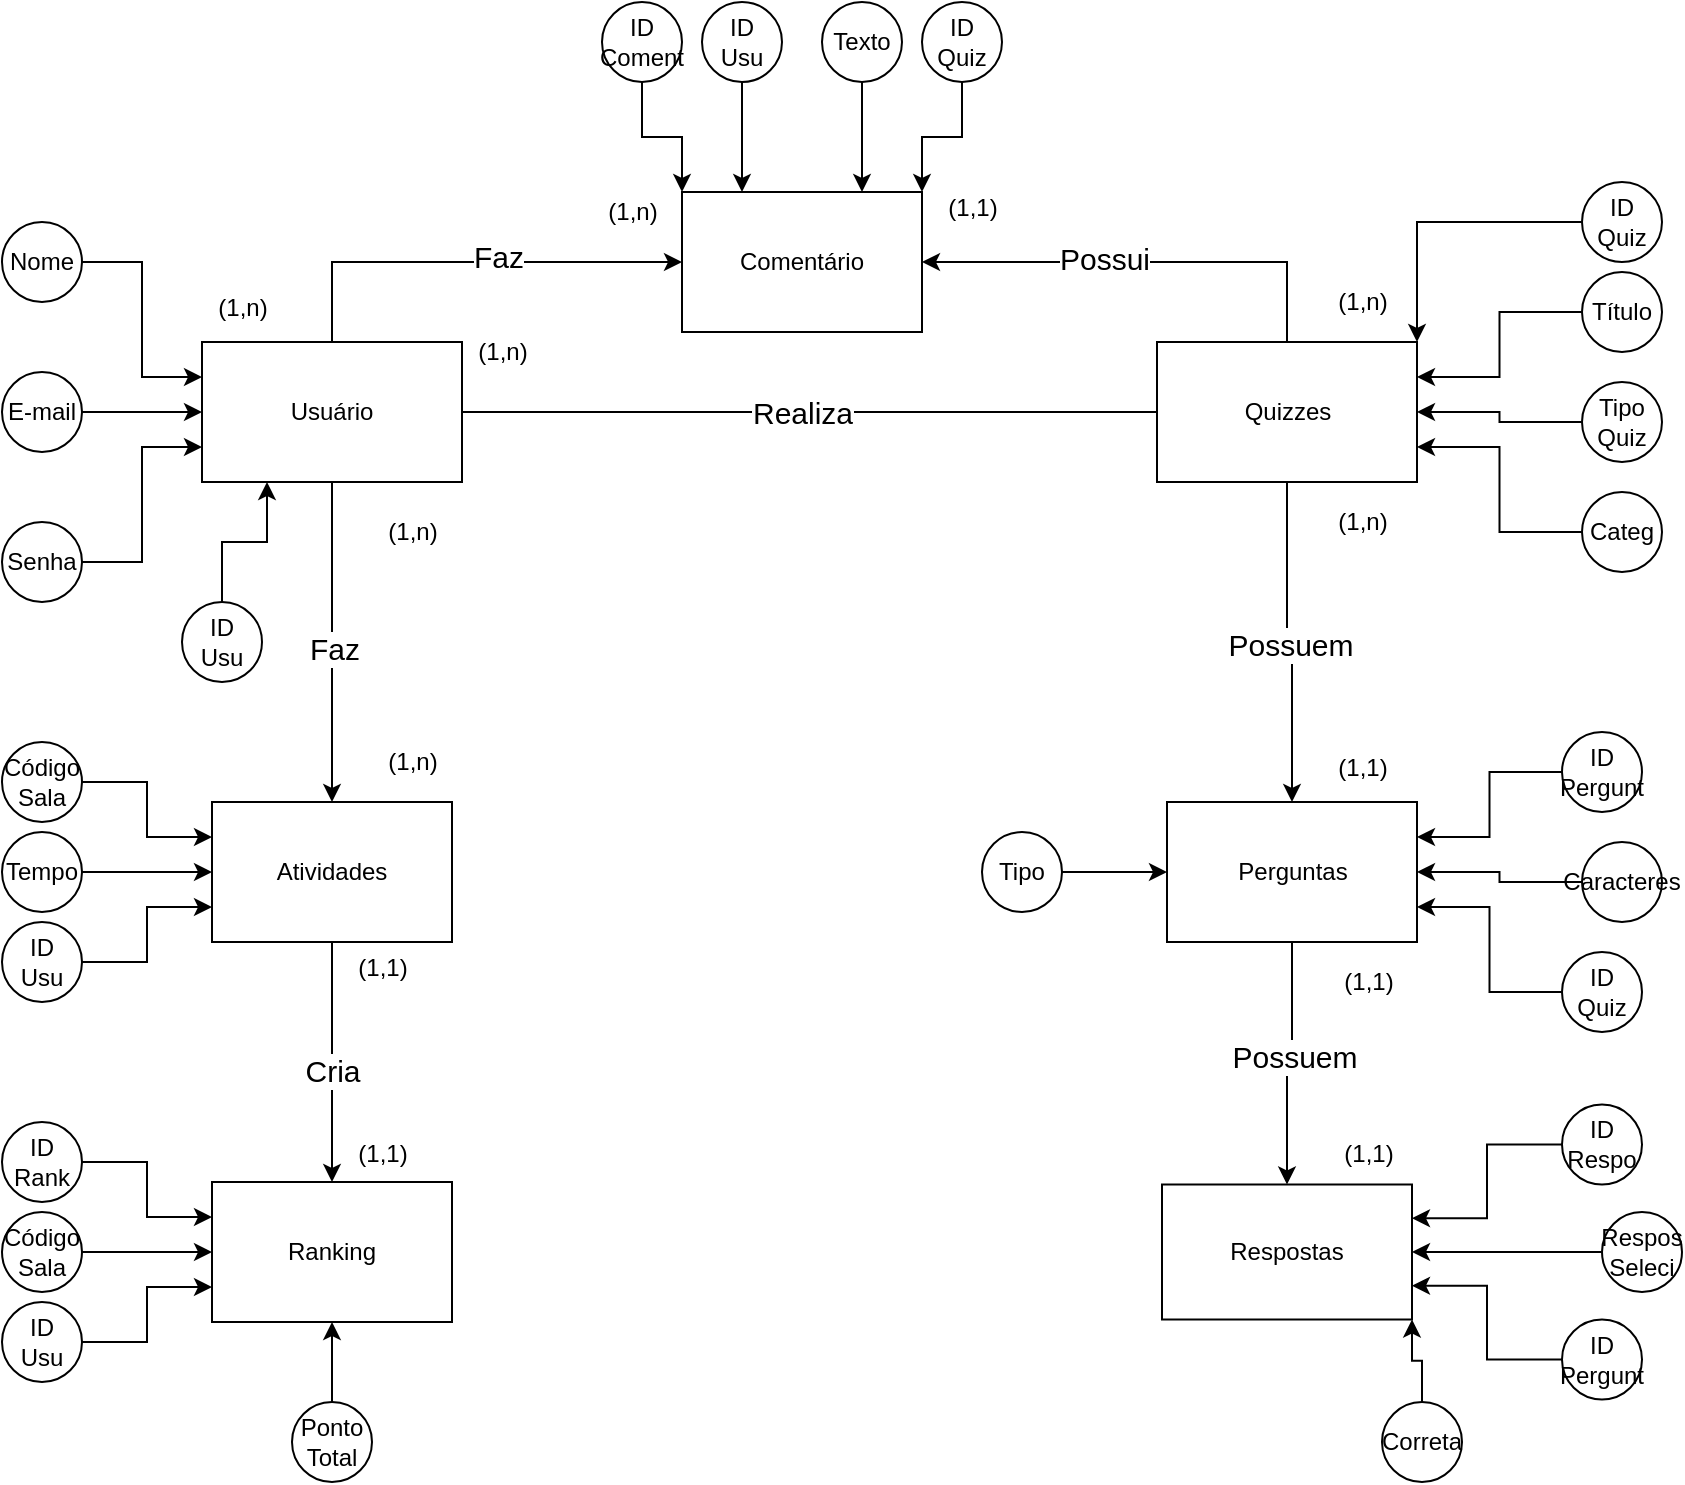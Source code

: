 <mxfile version="24.7.14">
  <diagram id="R2lEEEUBdFMjLlhIrx00" name="Page-1">
    <mxGraphModel dx="1393" dy="755" grid="1" gridSize="10" guides="1" tooltips="1" connect="1" arrows="1" fold="1" page="1" pageScale="1" pageWidth="850" pageHeight="1100" math="0" shadow="0" extFonts="Permanent Marker^https://fonts.googleapis.com/css?family=Permanent+Marker">
      <root>
        <mxCell id="0" />
        <mxCell id="1" parent="0" />
        <mxCell id="keiCmi9gTDB518gkM9KE-36" style="edgeStyle=orthogonalEdgeStyle;rounded=0;orthogonalLoop=1;jettySize=auto;html=1;exitX=0.5;exitY=1;exitDx=0;exitDy=0;" edge="1" parent="1" source="keiCmi9gTDB518gkM9KE-1" target="keiCmi9gTDB518gkM9KE-31">
          <mxGeometry relative="1" as="geometry" />
        </mxCell>
        <mxCell id="keiCmi9gTDB518gkM9KE-37" value="&lt;font style=&quot;font-size: 15px;&quot;&gt;Faz&lt;/font&gt;" style="edgeLabel;html=1;align=center;verticalAlign=middle;resizable=0;points=[];" vertex="1" connectable="0" parent="keiCmi9gTDB518gkM9KE-36">
          <mxGeometry x="0.037" y="1" relative="1" as="geometry">
            <mxPoint as="offset" />
          </mxGeometry>
        </mxCell>
        <mxCell id="keiCmi9gTDB518gkM9KE-92" style="edgeStyle=orthogonalEdgeStyle;rounded=0;orthogonalLoop=1;jettySize=auto;html=1;exitX=0.5;exitY=0;exitDx=0;exitDy=0;entryX=0;entryY=0.5;entryDx=0;entryDy=0;" edge="1" parent="1" source="keiCmi9gTDB518gkM9KE-1" target="keiCmi9gTDB518gkM9KE-85">
          <mxGeometry relative="1" as="geometry" />
        </mxCell>
        <mxCell id="keiCmi9gTDB518gkM9KE-119" value="&lt;font style=&quot;font-size: 15px;&quot;&gt;Faz&lt;/font&gt;" style="edgeLabel;html=1;align=center;verticalAlign=middle;resizable=0;points=[];" vertex="1" connectable="0" parent="keiCmi9gTDB518gkM9KE-92">
          <mxGeometry x="0.144" y="3" relative="1" as="geometry">
            <mxPoint as="offset" />
          </mxGeometry>
        </mxCell>
        <mxCell id="keiCmi9gTDB518gkM9KE-1" value="Usuário" style="rounded=0;whiteSpace=wrap;html=1;" vertex="1" parent="1">
          <mxGeometry x="110" y="220" width="130" height="70" as="geometry" />
        </mxCell>
        <mxCell id="keiCmi9gTDB518gkM9KE-49" style="edgeStyle=orthogonalEdgeStyle;rounded=0;orthogonalLoop=1;jettySize=auto;html=1;exitX=0.5;exitY=1;exitDx=0;exitDy=0;entryX=0.5;entryY=0;entryDx=0;entryDy=0;" edge="1" parent="1" source="keiCmi9gTDB518gkM9KE-2" target="keiCmi9gTDB518gkM9KE-43">
          <mxGeometry relative="1" as="geometry" />
        </mxCell>
        <mxCell id="keiCmi9gTDB518gkM9KE-50" value="&lt;font style=&quot;font-size: 15px;&quot;&gt;Possuem&lt;/font&gt;" style="edgeLabel;html=1;align=center;verticalAlign=middle;resizable=0;points=[];" vertex="1" connectable="0" parent="keiCmi9gTDB518gkM9KE-49">
          <mxGeometry x="0.025" y="-1" relative="1" as="geometry">
            <mxPoint as="offset" />
          </mxGeometry>
        </mxCell>
        <mxCell id="keiCmi9gTDB518gkM9KE-93" style="edgeStyle=orthogonalEdgeStyle;rounded=0;orthogonalLoop=1;jettySize=auto;html=1;exitX=0.5;exitY=0;exitDx=0;exitDy=0;entryX=1;entryY=0.5;entryDx=0;entryDy=0;" edge="1" parent="1" source="keiCmi9gTDB518gkM9KE-2" target="keiCmi9gTDB518gkM9KE-85">
          <mxGeometry relative="1" as="geometry" />
        </mxCell>
        <mxCell id="keiCmi9gTDB518gkM9KE-120" value="&lt;font style=&quot;font-size: 15px;&quot;&gt;Possui&lt;/font&gt;" style="edgeLabel;html=1;align=center;verticalAlign=middle;resizable=0;points=[];" vertex="1" connectable="0" parent="keiCmi9gTDB518gkM9KE-93">
          <mxGeometry x="0.182" y="-2" relative="1" as="geometry">
            <mxPoint as="offset" />
          </mxGeometry>
        </mxCell>
        <mxCell id="keiCmi9gTDB518gkM9KE-2" value="Quizzes" style="rounded=0;whiteSpace=wrap;html=1;" vertex="1" parent="1">
          <mxGeometry x="587.5" y="220" width="130" height="70" as="geometry" />
        </mxCell>
        <mxCell id="keiCmi9gTDB518gkM9KE-87" style="edgeStyle=orthogonalEdgeStyle;rounded=0;orthogonalLoop=1;jettySize=auto;html=1;exitX=0.5;exitY=0;exitDx=0;exitDy=0;entryX=0.25;entryY=1;entryDx=0;entryDy=0;" edge="1" parent="1" source="keiCmi9gTDB518gkM9KE-19" target="keiCmi9gTDB518gkM9KE-1">
          <mxGeometry relative="1" as="geometry" />
        </mxCell>
        <mxCell id="keiCmi9gTDB518gkM9KE-19" value="ID&lt;br&gt;Usu" style="ellipse;whiteSpace=wrap;html=1;aspect=fixed;" vertex="1" parent="1">
          <mxGeometry x="100" y="350" width="40" height="40" as="geometry" />
        </mxCell>
        <mxCell id="keiCmi9gTDB518gkM9KE-22" style="edgeStyle=orthogonalEdgeStyle;rounded=0;orthogonalLoop=1;jettySize=auto;html=1;exitX=1;exitY=0.5;exitDx=0;exitDy=0;entryX=0;entryY=0.25;entryDx=0;entryDy=0;" edge="1" parent="1" source="keiCmi9gTDB518gkM9KE-21" target="keiCmi9gTDB518gkM9KE-1">
          <mxGeometry relative="1" as="geometry" />
        </mxCell>
        <mxCell id="keiCmi9gTDB518gkM9KE-21" value="Nome" style="ellipse;whiteSpace=wrap;html=1;aspect=fixed;" vertex="1" parent="1">
          <mxGeometry x="10" y="160" width="40" height="40" as="geometry" />
        </mxCell>
        <mxCell id="keiCmi9gTDB518gkM9KE-24" style="edgeStyle=orthogonalEdgeStyle;rounded=0;orthogonalLoop=1;jettySize=auto;html=1;entryX=0;entryY=0.5;entryDx=0;entryDy=0;" edge="1" parent="1" source="keiCmi9gTDB518gkM9KE-23" target="keiCmi9gTDB518gkM9KE-1">
          <mxGeometry relative="1" as="geometry" />
        </mxCell>
        <mxCell id="keiCmi9gTDB518gkM9KE-23" value="E-mail" style="ellipse;whiteSpace=wrap;html=1;aspect=fixed;" vertex="1" parent="1">
          <mxGeometry x="10" y="235" width="40" height="40" as="geometry" />
        </mxCell>
        <mxCell id="keiCmi9gTDB518gkM9KE-26" style="edgeStyle=orthogonalEdgeStyle;rounded=0;orthogonalLoop=1;jettySize=auto;html=1;entryX=0;entryY=0.75;entryDx=0;entryDy=0;" edge="1" parent="1" source="keiCmi9gTDB518gkM9KE-25" target="keiCmi9gTDB518gkM9KE-1">
          <mxGeometry relative="1" as="geometry" />
        </mxCell>
        <mxCell id="keiCmi9gTDB518gkM9KE-25" value="Senha" style="ellipse;whiteSpace=wrap;html=1;aspect=fixed;" vertex="1" parent="1">
          <mxGeometry x="10" y="310" width="40" height="40" as="geometry" />
        </mxCell>
        <mxCell id="keiCmi9gTDB518gkM9KE-28" style="edgeStyle=orthogonalEdgeStyle;rounded=0;orthogonalLoop=1;jettySize=auto;html=1;entryX=1;entryY=0;entryDx=0;entryDy=0;" edge="1" parent="1" source="keiCmi9gTDB518gkM9KE-27" target="keiCmi9gTDB518gkM9KE-2">
          <mxGeometry relative="1" as="geometry" />
        </mxCell>
        <mxCell id="keiCmi9gTDB518gkM9KE-27" value="ID&lt;br&gt;Quiz" style="ellipse;whiteSpace=wrap;html=1;aspect=fixed;" vertex="1" parent="1">
          <mxGeometry x="800" y="140" width="40" height="40" as="geometry" />
        </mxCell>
        <mxCell id="keiCmi9gTDB518gkM9KE-30" style="edgeStyle=orthogonalEdgeStyle;rounded=0;orthogonalLoop=1;jettySize=auto;html=1;entryX=1;entryY=0.25;entryDx=0;entryDy=0;" edge="1" parent="1" source="keiCmi9gTDB518gkM9KE-29" target="keiCmi9gTDB518gkM9KE-2">
          <mxGeometry relative="1" as="geometry" />
        </mxCell>
        <mxCell id="keiCmi9gTDB518gkM9KE-29" value="Título" style="ellipse;whiteSpace=wrap;html=1;aspect=fixed;" vertex="1" parent="1">
          <mxGeometry x="800" y="185" width="40" height="40" as="geometry" />
        </mxCell>
        <mxCell id="keiCmi9gTDB518gkM9KE-41" style="edgeStyle=orthogonalEdgeStyle;rounded=0;orthogonalLoop=1;jettySize=auto;html=1;exitX=0.5;exitY=1;exitDx=0;exitDy=0;entryX=0.5;entryY=0;entryDx=0;entryDy=0;" edge="1" parent="1" source="keiCmi9gTDB518gkM9KE-31" target="keiCmi9gTDB518gkM9KE-40">
          <mxGeometry relative="1" as="geometry" />
        </mxCell>
        <mxCell id="keiCmi9gTDB518gkM9KE-42" value="&lt;font style=&quot;font-size: 15px;&quot;&gt;Cria&lt;/font&gt;" style="edgeLabel;html=1;align=center;verticalAlign=middle;resizable=0;points=[];" vertex="1" connectable="0" parent="keiCmi9gTDB518gkM9KE-41">
          <mxGeometry x="0.067" relative="1" as="geometry">
            <mxPoint as="offset" />
          </mxGeometry>
        </mxCell>
        <mxCell id="keiCmi9gTDB518gkM9KE-31" value="Atividades" style="rounded=0;whiteSpace=wrap;html=1;" vertex="1" parent="1">
          <mxGeometry x="115" y="450" width="120" height="70" as="geometry" />
        </mxCell>
        <mxCell id="keiCmi9gTDB518gkM9KE-33" style="edgeStyle=orthogonalEdgeStyle;rounded=0;orthogonalLoop=1;jettySize=auto;html=1;entryX=0;entryY=0.25;entryDx=0;entryDy=0;" edge="1" parent="1" source="keiCmi9gTDB518gkM9KE-32" target="keiCmi9gTDB518gkM9KE-31">
          <mxGeometry relative="1" as="geometry" />
        </mxCell>
        <mxCell id="keiCmi9gTDB518gkM9KE-32" value="Código&lt;br&gt;Sala" style="ellipse;whiteSpace=wrap;html=1;aspect=fixed;" vertex="1" parent="1">
          <mxGeometry x="10" y="420" width="40" height="40" as="geometry" />
        </mxCell>
        <mxCell id="keiCmi9gTDB518gkM9KE-35" style="edgeStyle=orthogonalEdgeStyle;rounded=0;orthogonalLoop=1;jettySize=auto;html=1;exitX=1;exitY=0.5;exitDx=0;exitDy=0;entryX=0;entryY=0.5;entryDx=0;entryDy=0;" edge="1" parent="1" source="keiCmi9gTDB518gkM9KE-34" target="keiCmi9gTDB518gkM9KE-31">
          <mxGeometry relative="1" as="geometry" />
        </mxCell>
        <mxCell id="keiCmi9gTDB518gkM9KE-34" value="Tempo" style="ellipse;whiteSpace=wrap;html=1;aspect=fixed;" vertex="1" parent="1">
          <mxGeometry x="10" y="465" width="40" height="40" as="geometry" />
        </mxCell>
        <mxCell id="keiCmi9gTDB518gkM9KE-39" style="edgeStyle=orthogonalEdgeStyle;rounded=0;orthogonalLoop=1;jettySize=auto;html=1;entryX=0;entryY=0.75;entryDx=0;entryDy=0;" edge="1" parent="1" source="keiCmi9gTDB518gkM9KE-38" target="keiCmi9gTDB518gkM9KE-31">
          <mxGeometry relative="1" as="geometry" />
        </mxCell>
        <mxCell id="keiCmi9gTDB518gkM9KE-38" value="ID&lt;br&gt;Usu" style="ellipse;whiteSpace=wrap;html=1;aspect=fixed;" vertex="1" parent="1">
          <mxGeometry x="10" y="510" width="40" height="40" as="geometry" />
        </mxCell>
        <mxCell id="keiCmi9gTDB518gkM9KE-40" value="Ranking" style="rounded=0;whiteSpace=wrap;html=1;" vertex="1" parent="1">
          <mxGeometry x="115" y="640" width="120" height="70" as="geometry" />
        </mxCell>
        <mxCell id="keiCmi9gTDB518gkM9KE-51" style="edgeStyle=orthogonalEdgeStyle;rounded=0;orthogonalLoop=1;jettySize=auto;html=1;exitX=0.5;exitY=1;exitDx=0;exitDy=0;entryX=0.5;entryY=0;entryDx=0;entryDy=0;" edge="1" parent="1" source="keiCmi9gTDB518gkM9KE-43" target="keiCmi9gTDB518gkM9KE-44">
          <mxGeometry relative="1" as="geometry" />
        </mxCell>
        <mxCell id="keiCmi9gTDB518gkM9KE-52" value="&lt;font style=&quot;font-size: 15px;&quot;&gt;Possuem&lt;/font&gt;" style="edgeLabel;html=1;align=center;verticalAlign=middle;resizable=0;points=[];" vertex="1" connectable="0" parent="keiCmi9gTDB518gkM9KE-51">
          <mxGeometry x="-0.076" y="1" relative="1" as="geometry">
            <mxPoint as="offset" />
          </mxGeometry>
        </mxCell>
        <mxCell id="keiCmi9gTDB518gkM9KE-43" value="Perguntas" style="rounded=0;whiteSpace=wrap;html=1;" vertex="1" parent="1">
          <mxGeometry x="592.5" y="450" width="125" height="70" as="geometry" />
        </mxCell>
        <mxCell id="keiCmi9gTDB518gkM9KE-44" value="Respostas" style="rounded=0;whiteSpace=wrap;html=1;" vertex="1" parent="1">
          <mxGeometry x="590" y="641.25" width="125" height="67.5" as="geometry" />
        </mxCell>
        <mxCell id="keiCmi9gTDB518gkM9KE-90" style="edgeStyle=orthogonalEdgeStyle;rounded=0;orthogonalLoop=1;jettySize=auto;html=1;entryX=1;entryY=0.75;entryDx=0;entryDy=0;" edge="1" parent="1" source="keiCmi9gTDB518gkM9KE-54" target="keiCmi9gTDB518gkM9KE-2">
          <mxGeometry relative="1" as="geometry" />
        </mxCell>
        <mxCell id="keiCmi9gTDB518gkM9KE-54" value="Categ" style="ellipse;whiteSpace=wrap;html=1;aspect=fixed;" vertex="1" parent="1">
          <mxGeometry x="800" y="295" width="40" height="40" as="geometry" />
        </mxCell>
        <mxCell id="keiCmi9gTDB518gkM9KE-57" value="Tipo&lt;br&gt;Quiz" style="ellipse;whiteSpace=wrap;html=1;aspect=fixed;" vertex="1" parent="1">
          <mxGeometry x="800" y="240" width="40" height="40" as="geometry" />
        </mxCell>
        <mxCell id="keiCmi9gTDB518gkM9KE-58" style="edgeStyle=orthogonalEdgeStyle;rounded=0;orthogonalLoop=1;jettySize=auto;html=1;entryX=1;entryY=0.5;entryDx=0;entryDy=0;" edge="1" parent="1" source="keiCmi9gTDB518gkM9KE-57" target="keiCmi9gTDB518gkM9KE-2">
          <mxGeometry relative="1" as="geometry" />
        </mxCell>
        <mxCell id="keiCmi9gTDB518gkM9KE-62" style="edgeStyle=orthogonalEdgeStyle;rounded=0;orthogonalLoop=1;jettySize=auto;html=1;entryX=1;entryY=0.25;entryDx=0;entryDy=0;" edge="1" parent="1" source="keiCmi9gTDB518gkM9KE-60" target="keiCmi9gTDB518gkM9KE-43">
          <mxGeometry relative="1" as="geometry" />
        </mxCell>
        <mxCell id="keiCmi9gTDB518gkM9KE-60" value="ID&lt;br&gt;Pergunt" style="ellipse;whiteSpace=wrap;html=1;aspect=fixed;" vertex="1" parent="1">
          <mxGeometry x="790" y="415" width="40" height="40" as="geometry" />
        </mxCell>
        <mxCell id="keiCmi9gTDB518gkM9KE-63" style="edgeStyle=orthogonalEdgeStyle;rounded=0;orthogonalLoop=1;jettySize=auto;html=1;exitX=0;exitY=0.5;exitDx=0;exitDy=0;entryX=1;entryY=0.75;entryDx=0;entryDy=0;" edge="1" parent="1" source="keiCmi9gTDB518gkM9KE-61" target="keiCmi9gTDB518gkM9KE-43">
          <mxGeometry relative="1" as="geometry" />
        </mxCell>
        <mxCell id="keiCmi9gTDB518gkM9KE-61" value="ID&lt;br&gt;Quiz" style="ellipse;whiteSpace=wrap;html=1;aspect=fixed;" vertex="1" parent="1">
          <mxGeometry x="790" y="525" width="40" height="40" as="geometry" />
        </mxCell>
        <mxCell id="keiCmi9gTDB518gkM9KE-65" style="edgeStyle=orthogonalEdgeStyle;rounded=0;orthogonalLoop=1;jettySize=auto;html=1;entryX=1;entryY=0.5;entryDx=0;entryDy=0;" edge="1" parent="1" source="keiCmi9gTDB518gkM9KE-64" target="keiCmi9gTDB518gkM9KE-43">
          <mxGeometry relative="1" as="geometry" />
        </mxCell>
        <mxCell id="keiCmi9gTDB518gkM9KE-64" value="Caracteres" style="ellipse;whiteSpace=wrap;html=1;aspect=fixed;" vertex="1" parent="1">
          <mxGeometry x="800" y="470" width="40" height="40" as="geometry" />
        </mxCell>
        <mxCell id="keiCmi9gTDB518gkM9KE-67" style="edgeStyle=orthogonalEdgeStyle;rounded=0;orthogonalLoop=1;jettySize=auto;html=1;" edge="1" parent="1" source="keiCmi9gTDB518gkM9KE-66" target="keiCmi9gTDB518gkM9KE-43">
          <mxGeometry relative="1" as="geometry" />
        </mxCell>
        <mxCell id="keiCmi9gTDB518gkM9KE-66" value="Tipo" style="ellipse;whiteSpace=wrap;html=1;aspect=fixed;" vertex="1" parent="1">
          <mxGeometry x="500" y="465" width="40" height="40" as="geometry" />
        </mxCell>
        <mxCell id="keiCmi9gTDB518gkM9KE-69" style="edgeStyle=orthogonalEdgeStyle;rounded=0;orthogonalLoop=1;jettySize=auto;html=1;entryX=1;entryY=1;entryDx=0;entryDy=0;" edge="1" parent="1" source="keiCmi9gTDB518gkM9KE-68" target="keiCmi9gTDB518gkM9KE-44">
          <mxGeometry relative="1" as="geometry" />
        </mxCell>
        <mxCell id="keiCmi9gTDB518gkM9KE-68" value="Correta" style="ellipse;whiteSpace=wrap;html=1;aspect=fixed;" vertex="1" parent="1">
          <mxGeometry x="700" y="750" width="40" height="40" as="geometry" />
        </mxCell>
        <mxCell id="keiCmi9gTDB518gkM9KE-91" style="edgeStyle=orthogonalEdgeStyle;rounded=0;orthogonalLoop=1;jettySize=auto;html=1;exitX=0;exitY=0.5;exitDx=0;exitDy=0;entryX=1;entryY=0.5;entryDx=0;entryDy=0;" edge="1" parent="1" source="keiCmi9gTDB518gkM9KE-70" target="keiCmi9gTDB518gkM9KE-44">
          <mxGeometry relative="1" as="geometry">
            <mxPoint x="840" y="670" as="targetPoint" />
          </mxGeometry>
        </mxCell>
        <mxCell id="keiCmi9gTDB518gkM9KE-70" value="Respos&lt;br&gt;Seleci" style="ellipse;whiteSpace=wrap;html=1;aspect=fixed;" vertex="1" parent="1">
          <mxGeometry x="810" y="655" width="40" height="40" as="geometry" />
        </mxCell>
        <mxCell id="keiCmi9gTDB518gkM9KE-73" style="edgeStyle=orthogonalEdgeStyle;rounded=0;orthogonalLoop=1;jettySize=auto;html=1;entryX=1;entryY=0.25;entryDx=0;entryDy=0;" edge="1" parent="1" source="keiCmi9gTDB518gkM9KE-72" target="keiCmi9gTDB518gkM9KE-44">
          <mxGeometry relative="1" as="geometry" />
        </mxCell>
        <mxCell id="keiCmi9gTDB518gkM9KE-72" value="ID&lt;br&gt;Respo" style="ellipse;whiteSpace=wrap;html=1;aspect=fixed;" vertex="1" parent="1">
          <mxGeometry x="790" y="601.25" width="40" height="40" as="geometry" />
        </mxCell>
        <mxCell id="keiCmi9gTDB518gkM9KE-76" style="edgeStyle=orthogonalEdgeStyle;rounded=0;orthogonalLoop=1;jettySize=auto;html=1;entryX=1;entryY=0.75;entryDx=0;entryDy=0;" edge="1" parent="1" source="keiCmi9gTDB518gkM9KE-75" target="keiCmi9gTDB518gkM9KE-44">
          <mxGeometry relative="1" as="geometry" />
        </mxCell>
        <mxCell id="keiCmi9gTDB518gkM9KE-75" value="ID&lt;br&gt;Pergunt" style="ellipse;whiteSpace=wrap;html=1;aspect=fixed;" vertex="1" parent="1">
          <mxGeometry x="790" y="708.75" width="40" height="40" as="geometry" />
        </mxCell>
        <mxCell id="keiCmi9gTDB518gkM9KE-81" style="edgeStyle=orthogonalEdgeStyle;rounded=0;orthogonalLoop=1;jettySize=auto;html=1;entryX=0;entryY=0.25;entryDx=0;entryDy=0;" edge="1" parent="1" source="keiCmi9gTDB518gkM9KE-77" target="keiCmi9gTDB518gkM9KE-40">
          <mxGeometry relative="1" as="geometry" />
        </mxCell>
        <mxCell id="keiCmi9gTDB518gkM9KE-77" value="ID&lt;br&gt;Rank" style="ellipse;whiteSpace=wrap;html=1;aspect=fixed;" vertex="1" parent="1">
          <mxGeometry x="10" y="610" width="40" height="40" as="geometry" />
        </mxCell>
        <mxCell id="keiCmi9gTDB518gkM9KE-82" style="edgeStyle=orthogonalEdgeStyle;rounded=0;orthogonalLoop=1;jettySize=auto;html=1;entryX=0;entryY=0.5;entryDx=0;entryDy=0;" edge="1" parent="1" source="keiCmi9gTDB518gkM9KE-78" target="keiCmi9gTDB518gkM9KE-40">
          <mxGeometry relative="1" as="geometry" />
        </mxCell>
        <mxCell id="keiCmi9gTDB518gkM9KE-78" value="Código&lt;br&gt;Sala" style="ellipse;whiteSpace=wrap;html=1;aspect=fixed;" vertex="1" parent="1">
          <mxGeometry x="10" y="655" width="40" height="40" as="geometry" />
        </mxCell>
        <mxCell id="keiCmi9gTDB518gkM9KE-84" style="edgeStyle=orthogonalEdgeStyle;rounded=0;orthogonalLoop=1;jettySize=auto;html=1;exitX=0.5;exitY=0;exitDx=0;exitDy=0;entryX=0.5;entryY=1;entryDx=0;entryDy=0;" edge="1" parent="1" source="keiCmi9gTDB518gkM9KE-79" target="keiCmi9gTDB518gkM9KE-40">
          <mxGeometry relative="1" as="geometry" />
        </mxCell>
        <mxCell id="keiCmi9gTDB518gkM9KE-79" value="Ponto&lt;br&gt;Total" style="ellipse;whiteSpace=wrap;html=1;aspect=fixed;" vertex="1" parent="1">
          <mxGeometry x="155" y="750" width="40" height="40" as="geometry" />
        </mxCell>
        <mxCell id="keiCmi9gTDB518gkM9KE-83" style="edgeStyle=orthogonalEdgeStyle;rounded=0;orthogonalLoop=1;jettySize=auto;html=1;entryX=0;entryY=0.75;entryDx=0;entryDy=0;" edge="1" parent="1" source="keiCmi9gTDB518gkM9KE-80" target="keiCmi9gTDB518gkM9KE-40">
          <mxGeometry relative="1" as="geometry" />
        </mxCell>
        <mxCell id="keiCmi9gTDB518gkM9KE-80" value="ID&lt;br&gt;Usu" style="ellipse;whiteSpace=wrap;html=1;aspect=fixed;" vertex="1" parent="1">
          <mxGeometry x="10" y="700" width="40" height="40" as="geometry" />
        </mxCell>
        <mxCell id="keiCmi9gTDB518gkM9KE-85" value="Comentário" style="rounded=0;whiteSpace=wrap;html=1;" vertex="1" parent="1">
          <mxGeometry x="350" y="145" width="120" height="70" as="geometry" />
        </mxCell>
        <mxCell id="keiCmi9gTDB518gkM9KE-94" value="" style="endArrow=none;html=1;rounded=0;exitX=1;exitY=0.5;exitDx=0;exitDy=0;entryX=0;entryY=0.5;entryDx=0;entryDy=0;" edge="1" parent="1" source="keiCmi9gTDB518gkM9KE-1" target="keiCmi9gTDB518gkM9KE-2">
          <mxGeometry width="50" height="50" relative="1" as="geometry">
            <mxPoint x="420" y="450" as="sourcePoint" />
            <mxPoint x="470" y="400" as="targetPoint" />
          </mxGeometry>
        </mxCell>
        <mxCell id="keiCmi9gTDB518gkM9KE-95" value="&lt;font style=&quot;font-size: 15px;&quot;&gt;Realiza&lt;/font&gt;" style="edgeLabel;html=1;align=center;verticalAlign=middle;resizable=0;points=[];" vertex="1" connectable="0" parent="keiCmi9gTDB518gkM9KE-94">
          <mxGeometry x="0.001" y="-4" relative="1" as="geometry">
            <mxPoint x="-4" y="-4" as="offset" />
          </mxGeometry>
        </mxCell>
        <mxCell id="keiCmi9gTDB518gkM9KE-98" style="edgeStyle=orthogonalEdgeStyle;rounded=0;orthogonalLoop=1;jettySize=auto;html=1;entryX=0;entryY=0;entryDx=0;entryDy=0;" edge="1" parent="1" source="keiCmi9gTDB518gkM9KE-97" target="keiCmi9gTDB518gkM9KE-85">
          <mxGeometry relative="1" as="geometry" />
        </mxCell>
        <mxCell id="keiCmi9gTDB518gkM9KE-97" value="ID&lt;br&gt;Coment" style="ellipse;whiteSpace=wrap;html=1;aspect=fixed;" vertex="1" parent="1">
          <mxGeometry x="310" y="50" width="40" height="40" as="geometry" />
        </mxCell>
        <mxCell id="keiCmi9gTDB518gkM9KE-100" style="edgeStyle=orthogonalEdgeStyle;rounded=0;orthogonalLoop=1;jettySize=auto;html=1;entryX=1;entryY=0;entryDx=0;entryDy=0;" edge="1" parent="1" source="keiCmi9gTDB518gkM9KE-99" target="keiCmi9gTDB518gkM9KE-85">
          <mxGeometry relative="1" as="geometry" />
        </mxCell>
        <mxCell id="keiCmi9gTDB518gkM9KE-99" value="ID&lt;br&gt;Quiz" style="ellipse;whiteSpace=wrap;html=1;aspect=fixed;" vertex="1" parent="1">
          <mxGeometry x="470" y="50" width="40" height="40" as="geometry" />
        </mxCell>
        <mxCell id="keiCmi9gTDB518gkM9KE-102" style="edgeStyle=orthogonalEdgeStyle;rounded=0;orthogonalLoop=1;jettySize=auto;html=1;entryX=0.25;entryY=0;entryDx=0;entryDy=0;" edge="1" parent="1" source="keiCmi9gTDB518gkM9KE-101" target="keiCmi9gTDB518gkM9KE-85">
          <mxGeometry relative="1" as="geometry" />
        </mxCell>
        <mxCell id="keiCmi9gTDB518gkM9KE-101" value="ID&lt;br&gt;Usu" style="ellipse;whiteSpace=wrap;html=1;aspect=fixed;" vertex="1" parent="1">
          <mxGeometry x="360" y="50" width="40" height="40" as="geometry" />
        </mxCell>
        <mxCell id="keiCmi9gTDB518gkM9KE-104" style="edgeStyle=orthogonalEdgeStyle;rounded=0;orthogonalLoop=1;jettySize=auto;html=1;exitX=0.5;exitY=1;exitDx=0;exitDy=0;entryX=0.75;entryY=0;entryDx=0;entryDy=0;" edge="1" parent="1" source="keiCmi9gTDB518gkM9KE-103" target="keiCmi9gTDB518gkM9KE-85">
          <mxGeometry relative="1" as="geometry" />
        </mxCell>
        <mxCell id="keiCmi9gTDB518gkM9KE-103" value="Texto" style="ellipse;whiteSpace=wrap;html=1;aspect=fixed;" vertex="1" parent="1">
          <mxGeometry x="420" y="50" width="40" height="40" as="geometry" />
        </mxCell>
        <mxCell id="keiCmi9gTDB518gkM9KE-105" value="(1,n)" style="text;html=1;align=center;verticalAlign=middle;resizable=0;points=[];autosize=1;strokeColor=none;fillColor=none;" vertex="1" parent="1">
          <mxGeometry x="235" y="210" width="50" height="30" as="geometry" />
        </mxCell>
        <mxCell id="keiCmi9gTDB518gkM9KE-106" value="(1,n)" style="text;html=1;align=center;verticalAlign=middle;resizable=0;points=[];autosize=1;strokeColor=none;fillColor=none;" vertex="1" parent="1">
          <mxGeometry x="190" y="300" width="50" height="30" as="geometry" />
        </mxCell>
        <mxCell id="keiCmi9gTDB518gkM9KE-107" value="(1,n)" style="text;html=1;align=center;verticalAlign=middle;resizable=0;points=[];autosize=1;strokeColor=none;fillColor=none;" vertex="1" parent="1">
          <mxGeometry x="665" y="295" width="50" height="30" as="geometry" />
        </mxCell>
        <mxCell id="keiCmi9gTDB518gkM9KE-108" value="(1,1)" style="text;html=1;align=center;verticalAlign=middle;resizable=0;points=[];autosize=1;strokeColor=none;fillColor=none;" vertex="1" parent="1">
          <mxGeometry x="667.5" y="525" width="50" height="30" as="geometry" />
        </mxCell>
        <mxCell id="keiCmi9gTDB518gkM9KE-109" value="(1,1)" style="text;html=1;align=center;verticalAlign=middle;resizable=0;points=[];autosize=1;strokeColor=none;fillColor=none;" vertex="1" parent="1">
          <mxGeometry x="175" y="518" width="50" height="30" as="geometry" />
        </mxCell>
        <mxCell id="keiCmi9gTDB518gkM9KE-111" value="(1,n)" style="text;html=1;align=center;verticalAlign=middle;resizable=0;points=[];autosize=1;strokeColor=none;fillColor=none;" vertex="1" parent="1">
          <mxGeometry x="105" y="188" width="50" height="30" as="geometry" />
        </mxCell>
        <mxCell id="keiCmi9gTDB518gkM9KE-112" value="(1,n)" style="text;html=1;align=center;verticalAlign=middle;resizable=0;points=[];autosize=1;strokeColor=none;fillColor=none;" vertex="1" parent="1">
          <mxGeometry x="300" y="140" width="50" height="30" as="geometry" />
        </mxCell>
        <mxCell id="keiCmi9gTDB518gkM9KE-113" value="(1,n)" style="text;html=1;align=center;verticalAlign=middle;resizable=0;points=[];autosize=1;strokeColor=none;fillColor=none;" vertex="1" parent="1">
          <mxGeometry x="665" y="185" width="50" height="30" as="geometry" />
        </mxCell>
        <mxCell id="keiCmi9gTDB518gkM9KE-114" value="(1,1)" style="text;html=1;align=center;verticalAlign=middle;resizable=0;points=[];autosize=1;strokeColor=none;fillColor=none;" vertex="1" parent="1">
          <mxGeometry x="665" y="418" width="50" height="30" as="geometry" />
        </mxCell>
        <mxCell id="keiCmi9gTDB518gkM9KE-115" value="(1,1)" style="text;html=1;align=center;verticalAlign=middle;resizable=0;points=[];autosize=1;strokeColor=none;fillColor=none;" vertex="1" parent="1">
          <mxGeometry x="667.5" y="611.25" width="50" height="30" as="geometry" />
        </mxCell>
        <mxCell id="keiCmi9gTDB518gkM9KE-116" value="(1,1)" style="text;html=1;align=center;verticalAlign=middle;resizable=0;points=[];autosize=1;strokeColor=none;fillColor=none;" vertex="1" parent="1">
          <mxGeometry x="470" y="138" width="50" height="30" as="geometry" />
        </mxCell>
        <mxCell id="keiCmi9gTDB518gkM9KE-117" value="(1,1)" style="text;html=1;align=center;verticalAlign=middle;resizable=0;points=[];autosize=1;strokeColor=none;fillColor=none;" vertex="1" parent="1">
          <mxGeometry x="175" y="611.25" width="50" height="30" as="geometry" />
        </mxCell>
        <mxCell id="keiCmi9gTDB518gkM9KE-118" value="(1,n)" style="text;html=1;align=center;verticalAlign=middle;resizable=0;points=[];autosize=1;strokeColor=none;fillColor=none;" vertex="1" parent="1">
          <mxGeometry x="190" y="415" width="50" height="30" as="geometry" />
        </mxCell>
      </root>
    </mxGraphModel>
  </diagram>
</mxfile>

